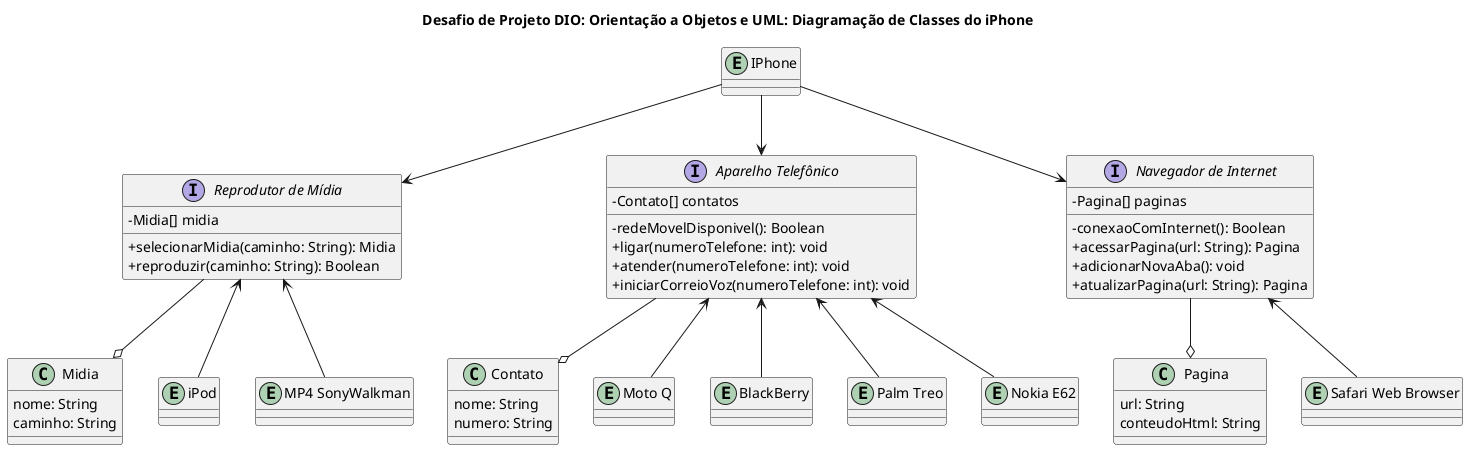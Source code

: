 @startuml
title Desafio de Projeto DIO: Orientação a Objetos e UML: Diagramação de Classes do iPhone

skinparam classAttributeIconSize 0
/' Para abrir o arquivo, acesse o link:
 https://www.planttext.com/
 '/

class Midia {
  nome: String
  caminho: String
}


class Contato {
  nome: String
  numero: String
}

class Pagina{
  url: String
  conteudoHtml: String
}

interface "Reprodutor de Mídia" as MediaPlayer {
  -Midia[] midia
  +selecionarMidia(caminho: String): Midia
  +reproduzir(caminho: String): Boolean
}

interface "Aparelho Telefônico" as AparelhoTelefonico {
  -Contato[] contatos
  -redeMovelDisponivel(): Boolean
  +ligar(numeroTelefone: int): void
  +atender(numeroTelefone: int): void
  +iniciarCorreioVoz(numeroTelefone: int): void
}

interface "Navegador de Internet" as InternetBrowser {
  -Pagina[] paginas
  -conexaoComInternet(): Boolean
  +acessarPagina(url: String): Pagina
  +adicionarNovaAba(): void
  +atualizarPagina(url: String): Pagina
}

entity "iPod" as iPod {}
entity "MP4 SonyWalkman" as SonyWalkman {}

entity "Moto Q" as MotoQ {}
entity "BlackBerry" as BlackBerry {}
entity "Palm Treo" as PalmTreo {}
entity "Nokia E62" as NokiaE62 {}


entity "Safari Web Browser" as Safari {}

entity "IPhone" as IPhone {}

IPhone --> AparelhoTelefonico
IPhone --> InternetBrowser
IPhone --> MediaPlayer

AparelhoTelefonico <-- MotoQ
AparelhoTelefonico <-- BlackBerry
AparelhoTelefonico <-- PalmTreo
AparelhoTelefonico <-- NokiaE62

AparelhoTelefonico --o Contato

MediaPlayer <-- iPod
MediaPlayer <-- SonyWalkman
MediaPlayer --o Midia

InternetBrowser <-- Safari
InternetBrowser --o Pagina
@enduml